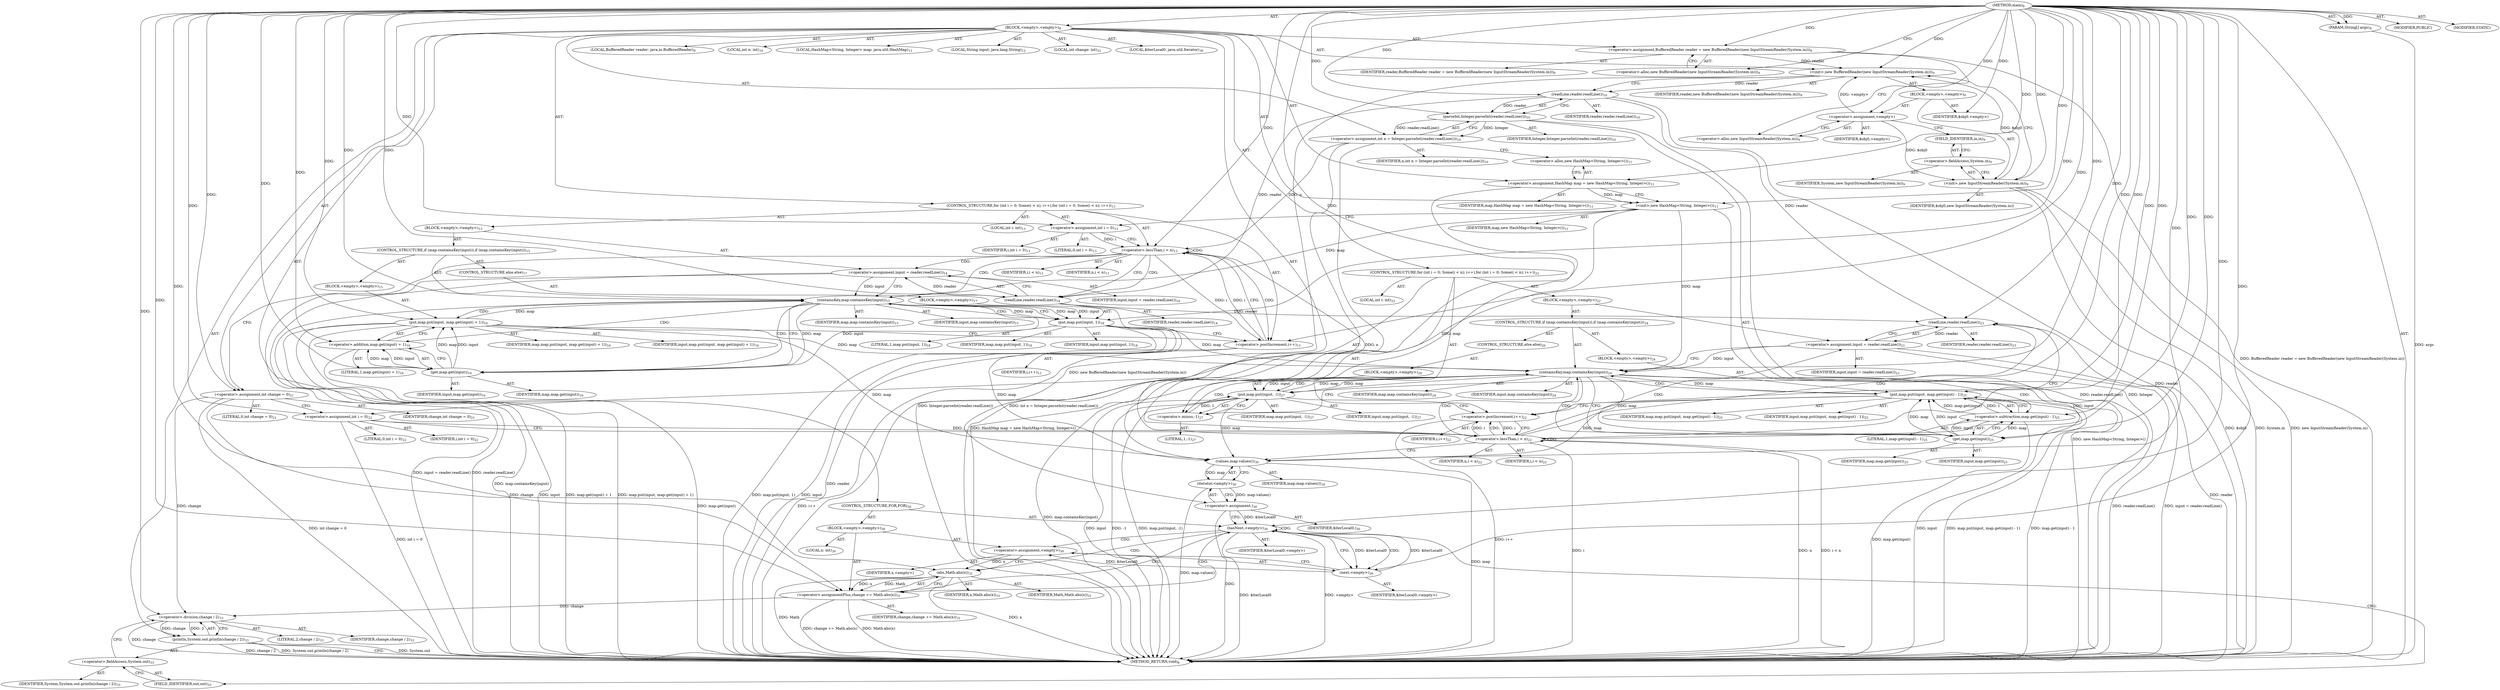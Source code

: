 digraph "main" {  
"21" [label = <(METHOD,main)<SUB>8</SUB>> ]
"22" [label = <(PARAM,String[] args)<SUB>8</SUB>> ]
"23" [label = <(BLOCK,&lt;empty&gt;,&lt;empty&gt;)<SUB>8</SUB>> ]
"4" [label = <(LOCAL,BufferedReader reader: java.io.BufferedReader)<SUB>9</SUB>> ]
"24" [label = <(&lt;operator&gt;.assignment,BufferedReader reader = new BufferedReader(new InputStreamReader(System.in)))<SUB>9</SUB>> ]
"25" [label = <(IDENTIFIER,reader,BufferedReader reader = new BufferedReader(new InputStreamReader(System.in)))<SUB>9</SUB>> ]
"26" [label = <(&lt;operator&gt;.alloc,new BufferedReader(new InputStreamReader(System.in)))<SUB>9</SUB>> ]
"27" [label = <(&lt;init&gt;,new BufferedReader(new InputStreamReader(System.in)))<SUB>9</SUB>> ]
"3" [label = <(IDENTIFIER,reader,new BufferedReader(new InputStreamReader(System.in)))<SUB>9</SUB>> ]
"28" [label = <(BLOCK,&lt;empty&gt;,&lt;empty&gt;)<SUB>9</SUB>> ]
"29" [label = <(&lt;operator&gt;.assignment,&lt;empty&gt;)> ]
"30" [label = <(IDENTIFIER,$obj0,&lt;empty&gt;)> ]
"31" [label = <(&lt;operator&gt;.alloc,new InputStreamReader(System.in))<SUB>9</SUB>> ]
"32" [label = <(&lt;init&gt;,new InputStreamReader(System.in))<SUB>9</SUB>> ]
"33" [label = <(IDENTIFIER,$obj0,new InputStreamReader(System.in))> ]
"34" [label = <(&lt;operator&gt;.fieldAccess,System.in)<SUB>9</SUB>> ]
"35" [label = <(IDENTIFIER,System,new InputStreamReader(System.in))<SUB>9</SUB>> ]
"36" [label = <(FIELD_IDENTIFIER,in,in)<SUB>9</SUB>> ]
"37" [label = <(IDENTIFIER,$obj0,&lt;empty&gt;)> ]
"38" [label = <(LOCAL,int n: int)<SUB>10</SUB>> ]
"39" [label = <(&lt;operator&gt;.assignment,int n = Integer.parseInt(reader.readLine()))<SUB>10</SUB>> ]
"40" [label = <(IDENTIFIER,n,int n = Integer.parseInt(reader.readLine()))<SUB>10</SUB>> ]
"41" [label = <(parseInt,Integer.parseInt(reader.readLine()))<SUB>10</SUB>> ]
"42" [label = <(IDENTIFIER,Integer,Integer.parseInt(reader.readLine()))<SUB>10</SUB>> ]
"43" [label = <(readLine,reader.readLine())<SUB>10</SUB>> ]
"44" [label = <(IDENTIFIER,reader,reader.readLine())<SUB>10</SUB>> ]
"6" [label = <(LOCAL,HashMap&lt;String, Integer&gt; map: java.util.HashMap)<SUB>11</SUB>> ]
"45" [label = <(&lt;operator&gt;.assignment,HashMap map = new HashMap&lt;String, Integer&gt;())<SUB>11</SUB>> ]
"46" [label = <(IDENTIFIER,map,HashMap map = new HashMap&lt;String, Integer&gt;())<SUB>11</SUB>> ]
"47" [label = <(&lt;operator&gt;.alloc,new HashMap&lt;String, Integer&gt;())<SUB>11</SUB>> ]
"48" [label = <(&lt;init&gt;,new HashMap&lt;String, Integer&gt;())<SUB>11</SUB>> ]
"5" [label = <(IDENTIFIER,map,new HashMap&lt;String, Integer&gt;())<SUB>11</SUB>> ]
"49" [label = <(LOCAL,String input: java.lang.String)<SUB>12</SUB>> ]
"50" [label = <(CONTROL_STRUCTURE,for (int i = 0; Some(i &lt; n); i++),for (int i = 0; Some(i &lt; n); i++))<SUB>13</SUB>> ]
"51" [label = <(LOCAL,int i: int)<SUB>13</SUB>> ]
"52" [label = <(&lt;operator&gt;.assignment,int i = 0)<SUB>13</SUB>> ]
"53" [label = <(IDENTIFIER,i,int i = 0)<SUB>13</SUB>> ]
"54" [label = <(LITERAL,0,int i = 0)<SUB>13</SUB>> ]
"55" [label = <(&lt;operator&gt;.lessThan,i &lt; n)<SUB>13</SUB>> ]
"56" [label = <(IDENTIFIER,i,i &lt; n)<SUB>13</SUB>> ]
"57" [label = <(IDENTIFIER,n,i &lt; n)<SUB>13</SUB>> ]
"58" [label = <(&lt;operator&gt;.postIncrement,i++)<SUB>13</SUB>> ]
"59" [label = <(IDENTIFIER,i,i++)<SUB>13</SUB>> ]
"60" [label = <(BLOCK,&lt;empty&gt;,&lt;empty&gt;)<SUB>13</SUB>> ]
"61" [label = <(&lt;operator&gt;.assignment,input = reader.readLine())<SUB>14</SUB>> ]
"62" [label = <(IDENTIFIER,input,input = reader.readLine())<SUB>14</SUB>> ]
"63" [label = <(readLine,reader.readLine())<SUB>14</SUB>> ]
"64" [label = <(IDENTIFIER,reader,reader.readLine())<SUB>14</SUB>> ]
"65" [label = <(CONTROL_STRUCTURE,if (map.containsKey(input)),if (map.containsKey(input)))<SUB>15</SUB>> ]
"66" [label = <(containsKey,map.containsKey(input))<SUB>15</SUB>> ]
"67" [label = <(IDENTIFIER,map,map.containsKey(input))<SUB>15</SUB>> ]
"68" [label = <(IDENTIFIER,input,map.containsKey(input))<SUB>15</SUB>> ]
"69" [label = <(BLOCK,&lt;empty&gt;,&lt;empty&gt;)<SUB>15</SUB>> ]
"70" [label = <(put,map.put(input, map.get(input) + 1))<SUB>16</SUB>> ]
"71" [label = <(IDENTIFIER,map,map.put(input, map.get(input) + 1))<SUB>16</SUB>> ]
"72" [label = <(IDENTIFIER,input,map.put(input, map.get(input) + 1))<SUB>16</SUB>> ]
"73" [label = <(&lt;operator&gt;.addition,map.get(input) + 1)<SUB>16</SUB>> ]
"74" [label = <(get,map.get(input))<SUB>16</SUB>> ]
"75" [label = <(IDENTIFIER,map,map.get(input))<SUB>16</SUB>> ]
"76" [label = <(IDENTIFIER,input,map.get(input))<SUB>16</SUB>> ]
"77" [label = <(LITERAL,1,map.get(input) + 1)<SUB>16</SUB>> ]
"78" [label = <(CONTROL_STRUCTURE,else,else)<SUB>17</SUB>> ]
"79" [label = <(BLOCK,&lt;empty&gt;,&lt;empty&gt;)<SUB>17</SUB>> ]
"80" [label = <(put,map.put(input, 1))<SUB>18</SUB>> ]
"81" [label = <(IDENTIFIER,map,map.put(input, 1))<SUB>18</SUB>> ]
"82" [label = <(IDENTIFIER,input,map.put(input, 1))<SUB>18</SUB>> ]
"83" [label = <(LITERAL,1,map.put(input, 1))<SUB>18</SUB>> ]
"84" [label = <(LOCAL,int change: int)<SUB>21</SUB>> ]
"85" [label = <(&lt;operator&gt;.assignment,int change = 0)<SUB>21</SUB>> ]
"86" [label = <(IDENTIFIER,change,int change = 0)<SUB>21</SUB>> ]
"87" [label = <(LITERAL,0,int change = 0)<SUB>21</SUB>> ]
"88" [label = <(CONTROL_STRUCTURE,for (int i = 0; Some(i &lt; n); i++),for (int i = 0; Some(i &lt; n); i++))<SUB>22</SUB>> ]
"89" [label = <(LOCAL,int i: int)<SUB>22</SUB>> ]
"90" [label = <(&lt;operator&gt;.assignment,int i = 0)<SUB>22</SUB>> ]
"91" [label = <(IDENTIFIER,i,int i = 0)<SUB>22</SUB>> ]
"92" [label = <(LITERAL,0,int i = 0)<SUB>22</SUB>> ]
"93" [label = <(&lt;operator&gt;.lessThan,i &lt; n)<SUB>22</SUB>> ]
"94" [label = <(IDENTIFIER,i,i &lt; n)<SUB>22</SUB>> ]
"95" [label = <(IDENTIFIER,n,i &lt; n)<SUB>22</SUB>> ]
"96" [label = <(&lt;operator&gt;.postIncrement,i++)<SUB>22</SUB>> ]
"97" [label = <(IDENTIFIER,i,i++)<SUB>22</SUB>> ]
"98" [label = <(BLOCK,&lt;empty&gt;,&lt;empty&gt;)<SUB>22</SUB>> ]
"99" [label = <(&lt;operator&gt;.assignment,input = reader.readLine())<SUB>23</SUB>> ]
"100" [label = <(IDENTIFIER,input,input = reader.readLine())<SUB>23</SUB>> ]
"101" [label = <(readLine,reader.readLine())<SUB>23</SUB>> ]
"102" [label = <(IDENTIFIER,reader,reader.readLine())<SUB>23</SUB>> ]
"103" [label = <(CONTROL_STRUCTURE,if (map.containsKey(input)),if (map.containsKey(input)))<SUB>24</SUB>> ]
"104" [label = <(containsKey,map.containsKey(input))<SUB>24</SUB>> ]
"105" [label = <(IDENTIFIER,map,map.containsKey(input))<SUB>24</SUB>> ]
"106" [label = <(IDENTIFIER,input,map.containsKey(input))<SUB>24</SUB>> ]
"107" [label = <(BLOCK,&lt;empty&gt;,&lt;empty&gt;)<SUB>24</SUB>> ]
"108" [label = <(put,map.put(input, map.get(input) - 1))<SUB>25</SUB>> ]
"109" [label = <(IDENTIFIER,map,map.put(input, map.get(input) - 1))<SUB>25</SUB>> ]
"110" [label = <(IDENTIFIER,input,map.put(input, map.get(input) - 1))<SUB>25</SUB>> ]
"111" [label = <(&lt;operator&gt;.subtraction,map.get(input) - 1)<SUB>25</SUB>> ]
"112" [label = <(get,map.get(input))<SUB>25</SUB>> ]
"113" [label = <(IDENTIFIER,map,map.get(input))<SUB>25</SUB>> ]
"114" [label = <(IDENTIFIER,input,map.get(input))<SUB>25</SUB>> ]
"115" [label = <(LITERAL,1,map.get(input) - 1)<SUB>25</SUB>> ]
"116" [label = <(CONTROL_STRUCTURE,else,else)<SUB>26</SUB>> ]
"117" [label = <(BLOCK,&lt;empty&gt;,&lt;empty&gt;)<SUB>26</SUB>> ]
"118" [label = <(put,map.put(input, -1))<SUB>27</SUB>> ]
"119" [label = <(IDENTIFIER,map,map.put(input, -1))<SUB>27</SUB>> ]
"120" [label = <(IDENTIFIER,input,map.put(input, -1))<SUB>27</SUB>> ]
"121" [label = <(&lt;operator&gt;.minus,-1)<SUB>27</SUB>> ]
"122" [label = <(LITERAL,1,-1)<SUB>27</SUB>> ]
"123" [label = <(LOCAL,$iterLocal0: java.util.Iterator)<SUB>30</SUB>> ]
"124" [label = <(&lt;operator&gt;.assignment,)<SUB>30</SUB>> ]
"125" [label = <(IDENTIFIER,$iterLocal0,)<SUB>30</SUB>> ]
"126" [label = <(iterator,&lt;empty&gt;)<SUB>30</SUB>> ]
"127" [label = <(values,map.values())<SUB>30</SUB>> ]
"128" [label = <(IDENTIFIER,map,map.values())<SUB>30</SUB>> ]
"129" [label = <(CONTROL_STRUCTURE,FOR,FOR)<SUB>30</SUB>> ]
"130" [label = <(hasNext,&lt;empty&gt;)<SUB>30</SUB>> ]
"131" [label = <(IDENTIFIER,$iterLocal0,&lt;empty&gt;)> ]
"132" [label = <(BLOCK,&lt;empty&gt;,&lt;empty&gt;)<SUB>30</SUB>> ]
"133" [label = <(LOCAL,x: int)<SUB>30</SUB>> ]
"134" [label = <(&lt;operator&gt;.assignment,&lt;empty&gt;)<SUB>30</SUB>> ]
"135" [label = <(IDENTIFIER,x,&lt;empty&gt;)> ]
"136" [label = <(next,&lt;empty&gt;)<SUB>30</SUB>> ]
"137" [label = <(IDENTIFIER,$iterLocal0,&lt;empty&gt;)> ]
"138" [label = <(&lt;operator&gt;.assignmentPlus,change += Math.abs(x))<SUB>31</SUB>> ]
"139" [label = <(IDENTIFIER,change,change += Math.abs(x))<SUB>31</SUB>> ]
"140" [label = <(abs,Math.abs(x))<SUB>31</SUB>> ]
"141" [label = <(IDENTIFIER,Math,Math.abs(x))<SUB>31</SUB>> ]
"142" [label = <(IDENTIFIER,x,Math.abs(x))<SUB>31</SUB>> ]
"143" [label = <(println,System.out.println(change / 2))<SUB>33</SUB>> ]
"144" [label = <(&lt;operator&gt;.fieldAccess,System.out)<SUB>33</SUB>> ]
"145" [label = <(IDENTIFIER,System,System.out.println(change / 2))<SUB>33</SUB>> ]
"146" [label = <(FIELD_IDENTIFIER,out,out)<SUB>33</SUB>> ]
"147" [label = <(&lt;operator&gt;.division,change / 2)<SUB>33</SUB>> ]
"148" [label = <(IDENTIFIER,change,change / 2)<SUB>33</SUB>> ]
"149" [label = <(LITERAL,2,change / 2)<SUB>33</SUB>> ]
"150" [label = <(MODIFIER,PUBLIC)> ]
"151" [label = <(MODIFIER,STATIC)> ]
"152" [label = <(METHOD_RETURN,void)<SUB>8</SUB>> ]
  "21" -> "22"  [ label = "AST: "] 
  "21" -> "23"  [ label = "AST: "] 
  "21" -> "150"  [ label = "AST: "] 
  "21" -> "151"  [ label = "AST: "] 
  "21" -> "152"  [ label = "AST: "] 
  "23" -> "4"  [ label = "AST: "] 
  "23" -> "24"  [ label = "AST: "] 
  "23" -> "27"  [ label = "AST: "] 
  "23" -> "38"  [ label = "AST: "] 
  "23" -> "39"  [ label = "AST: "] 
  "23" -> "6"  [ label = "AST: "] 
  "23" -> "45"  [ label = "AST: "] 
  "23" -> "48"  [ label = "AST: "] 
  "23" -> "49"  [ label = "AST: "] 
  "23" -> "50"  [ label = "AST: "] 
  "23" -> "84"  [ label = "AST: "] 
  "23" -> "85"  [ label = "AST: "] 
  "23" -> "88"  [ label = "AST: "] 
  "23" -> "123"  [ label = "AST: "] 
  "23" -> "124"  [ label = "AST: "] 
  "23" -> "129"  [ label = "AST: "] 
  "23" -> "143"  [ label = "AST: "] 
  "24" -> "25"  [ label = "AST: "] 
  "24" -> "26"  [ label = "AST: "] 
  "27" -> "3"  [ label = "AST: "] 
  "27" -> "28"  [ label = "AST: "] 
  "28" -> "29"  [ label = "AST: "] 
  "28" -> "32"  [ label = "AST: "] 
  "28" -> "37"  [ label = "AST: "] 
  "29" -> "30"  [ label = "AST: "] 
  "29" -> "31"  [ label = "AST: "] 
  "32" -> "33"  [ label = "AST: "] 
  "32" -> "34"  [ label = "AST: "] 
  "34" -> "35"  [ label = "AST: "] 
  "34" -> "36"  [ label = "AST: "] 
  "39" -> "40"  [ label = "AST: "] 
  "39" -> "41"  [ label = "AST: "] 
  "41" -> "42"  [ label = "AST: "] 
  "41" -> "43"  [ label = "AST: "] 
  "43" -> "44"  [ label = "AST: "] 
  "45" -> "46"  [ label = "AST: "] 
  "45" -> "47"  [ label = "AST: "] 
  "48" -> "5"  [ label = "AST: "] 
  "50" -> "51"  [ label = "AST: "] 
  "50" -> "52"  [ label = "AST: "] 
  "50" -> "55"  [ label = "AST: "] 
  "50" -> "58"  [ label = "AST: "] 
  "50" -> "60"  [ label = "AST: "] 
  "52" -> "53"  [ label = "AST: "] 
  "52" -> "54"  [ label = "AST: "] 
  "55" -> "56"  [ label = "AST: "] 
  "55" -> "57"  [ label = "AST: "] 
  "58" -> "59"  [ label = "AST: "] 
  "60" -> "61"  [ label = "AST: "] 
  "60" -> "65"  [ label = "AST: "] 
  "61" -> "62"  [ label = "AST: "] 
  "61" -> "63"  [ label = "AST: "] 
  "63" -> "64"  [ label = "AST: "] 
  "65" -> "66"  [ label = "AST: "] 
  "65" -> "69"  [ label = "AST: "] 
  "65" -> "78"  [ label = "AST: "] 
  "66" -> "67"  [ label = "AST: "] 
  "66" -> "68"  [ label = "AST: "] 
  "69" -> "70"  [ label = "AST: "] 
  "70" -> "71"  [ label = "AST: "] 
  "70" -> "72"  [ label = "AST: "] 
  "70" -> "73"  [ label = "AST: "] 
  "73" -> "74"  [ label = "AST: "] 
  "73" -> "77"  [ label = "AST: "] 
  "74" -> "75"  [ label = "AST: "] 
  "74" -> "76"  [ label = "AST: "] 
  "78" -> "79"  [ label = "AST: "] 
  "79" -> "80"  [ label = "AST: "] 
  "80" -> "81"  [ label = "AST: "] 
  "80" -> "82"  [ label = "AST: "] 
  "80" -> "83"  [ label = "AST: "] 
  "85" -> "86"  [ label = "AST: "] 
  "85" -> "87"  [ label = "AST: "] 
  "88" -> "89"  [ label = "AST: "] 
  "88" -> "90"  [ label = "AST: "] 
  "88" -> "93"  [ label = "AST: "] 
  "88" -> "96"  [ label = "AST: "] 
  "88" -> "98"  [ label = "AST: "] 
  "90" -> "91"  [ label = "AST: "] 
  "90" -> "92"  [ label = "AST: "] 
  "93" -> "94"  [ label = "AST: "] 
  "93" -> "95"  [ label = "AST: "] 
  "96" -> "97"  [ label = "AST: "] 
  "98" -> "99"  [ label = "AST: "] 
  "98" -> "103"  [ label = "AST: "] 
  "99" -> "100"  [ label = "AST: "] 
  "99" -> "101"  [ label = "AST: "] 
  "101" -> "102"  [ label = "AST: "] 
  "103" -> "104"  [ label = "AST: "] 
  "103" -> "107"  [ label = "AST: "] 
  "103" -> "116"  [ label = "AST: "] 
  "104" -> "105"  [ label = "AST: "] 
  "104" -> "106"  [ label = "AST: "] 
  "107" -> "108"  [ label = "AST: "] 
  "108" -> "109"  [ label = "AST: "] 
  "108" -> "110"  [ label = "AST: "] 
  "108" -> "111"  [ label = "AST: "] 
  "111" -> "112"  [ label = "AST: "] 
  "111" -> "115"  [ label = "AST: "] 
  "112" -> "113"  [ label = "AST: "] 
  "112" -> "114"  [ label = "AST: "] 
  "116" -> "117"  [ label = "AST: "] 
  "117" -> "118"  [ label = "AST: "] 
  "118" -> "119"  [ label = "AST: "] 
  "118" -> "120"  [ label = "AST: "] 
  "118" -> "121"  [ label = "AST: "] 
  "121" -> "122"  [ label = "AST: "] 
  "124" -> "125"  [ label = "AST: "] 
  "124" -> "126"  [ label = "AST: "] 
  "126" -> "127"  [ label = "AST: "] 
  "127" -> "128"  [ label = "AST: "] 
  "129" -> "130"  [ label = "AST: "] 
  "129" -> "132"  [ label = "AST: "] 
  "130" -> "131"  [ label = "AST: "] 
  "132" -> "133"  [ label = "AST: "] 
  "132" -> "134"  [ label = "AST: "] 
  "132" -> "138"  [ label = "AST: "] 
  "134" -> "135"  [ label = "AST: "] 
  "134" -> "136"  [ label = "AST: "] 
  "136" -> "137"  [ label = "AST: "] 
  "138" -> "139"  [ label = "AST: "] 
  "138" -> "140"  [ label = "AST: "] 
  "140" -> "141"  [ label = "AST: "] 
  "140" -> "142"  [ label = "AST: "] 
  "143" -> "144"  [ label = "AST: "] 
  "143" -> "147"  [ label = "AST: "] 
  "144" -> "145"  [ label = "AST: "] 
  "144" -> "146"  [ label = "AST: "] 
  "147" -> "148"  [ label = "AST: "] 
  "147" -> "149"  [ label = "AST: "] 
  "24" -> "31"  [ label = "CFG: "] 
  "27" -> "43"  [ label = "CFG: "] 
  "39" -> "47"  [ label = "CFG: "] 
  "45" -> "48"  [ label = "CFG: "] 
  "48" -> "52"  [ label = "CFG: "] 
  "85" -> "90"  [ label = "CFG: "] 
  "124" -> "130"  [ label = "CFG: "] 
  "143" -> "152"  [ label = "CFG: "] 
  "26" -> "24"  [ label = "CFG: "] 
  "41" -> "39"  [ label = "CFG: "] 
  "47" -> "45"  [ label = "CFG: "] 
  "52" -> "55"  [ label = "CFG: "] 
  "55" -> "63"  [ label = "CFG: "] 
  "55" -> "85"  [ label = "CFG: "] 
  "58" -> "55"  [ label = "CFG: "] 
  "90" -> "93"  [ label = "CFG: "] 
  "93" -> "101"  [ label = "CFG: "] 
  "93" -> "127"  [ label = "CFG: "] 
  "96" -> "93"  [ label = "CFG: "] 
  "126" -> "124"  [ label = "CFG: "] 
  "130" -> "136"  [ label = "CFG: "] 
  "130" -> "146"  [ label = "CFG: "] 
  "144" -> "147"  [ label = "CFG: "] 
  "147" -> "143"  [ label = "CFG: "] 
  "29" -> "36"  [ label = "CFG: "] 
  "32" -> "27"  [ label = "CFG: "] 
  "43" -> "41"  [ label = "CFG: "] 
  "61" -> "66"  [ label = "CFG: "] 
  "99" -> "104"  [ label = "CFG: "] 
  "127" -> "126"  [ label = "CFG: "] 
  "134" -> "140"  [ label = "CFG: "] 
  "138" -> "130"  [ label = "CFG: "] 
  "146" -> "144"  [ label = "CFG: "] 
  "31" -> "29"  [ label = "CFG: "] 
  "34" -> "32"  [ label = "CFG: "] 
  "63" -> "61"  [ label = "CFG: "] 
  "66" -> "74"  [ label = "CFG: "] 
  "66" -> "80"  [ label = "CFG: "] 
  "101" -> "99"  [ label = "CFG: "] 
  "104" -> "112"  [ label = "CFG: "] 
  "104" -> "121"  [ label = "CFG: "] 
  "136" -> "134"  [ label = "CFG: "] 
  "140" -> "138"  [ label = "CFG: "] 
  "36" -> "34"  [ label = "CFG: "] 
  "70" -> "58"  [ label = "CFG: "] 
  "108" -> "96"  [ label = "CFG: "] 
  "73" -> "70"  [ label = "CFG: "] 
  "80" -> "58"  [ label = "CFG: "] 
  "111" -> "108"  [ label = "CFG: "] 
  "118" -> "96"  [ label = "CFG: "] 
  "74" -> "73"  [ label = "CFG: "] 
  "112" -> "111"  [ label = "CFG: "] 
  "121" -> "118"  [ label = "CFG: "] 
  "21" -> "26"  [ label = "CFG: "] 
  "22" -> "152"  [ label = "DDG: args"] 
  "24" -> "152"  [ label = "DDG: BufferedReader reader = new BufferedReader(new InputStreamReader(System.in))"] 
  "32" -> "152"  [ label = "DDG: $obj0"] 
  "32" -> "152"  [ label = "DDG: System.in"] 
  "32" -> "152"  [ label = "DDG: new InputStreamReader(System.in)"] 
  "27" -> "152"  [ label = "DDG: new BufferedReader(new InputStreamReader(System.in))"] 
  "43" -> "152"  [ label = "DDG: reader"] 
  "41" -> "152"  [ label = "DDG: reader.readLine()"] 
  "39" -> "152"  [ label = "DDG: Integer.parseInt(reader.readLine())"] 
  "39" -> "152"  [ label = "DDG: int n = Integer.parseInt(reader.readLine())"] 
  "45" -> "152"  [ label = "DDG: HashMap map = new HashMap&lt;String, Integer&gt;()"] 
  "48" -> "152"  [ label = "DDG: new HashMap&lt;String, Integer&gt;()"] 
  "85" -> "152"  [ label = "DDG: int change = 0"] 
  "90" -> "152"  [ label = "DDG: int i = 0"] 
  "93" -> "152"  [ label = "DDG: i"] 
  "93" -> "152"  [ label = "DDG: n"] 
  "93" -> "152"  [ label = "DDG: i &lt; n"] 
  "127" -> "152"  [ label = "DDG: map"] 
  "126" -> "152"  [ label = "DDG: map.values()"] 
  "124" -> "152"  [ label = "DDG: "] 
  "130" -> "152"  [ label = "DDG: $iterLocal0"] 
  "130" -> "152"  [ label = "DDG: &lt;empty&gt;"] 
  "143" -> "152"  [ label = "DDG: System.out"] 
  "147" -> "152"  [ label = "DDG: change"] 
  "143" -> "152"  [ label = "DDG: change / 2"] 
  "143" -> "152"  [ label = "DDG: System.out.println(change / 2)"] 
  "140" -> "152"  [ label = "DDG: x"] 
  "138" -> "152"  [ label = "DDG: Math.abs(x)"] 
  "138" -> "152"  [ label = "DDG: change += Math.abs(x)"] 
  "101" -> "152"  [ label = "DDG: reader"] 
  "99" -> "152"  [ label = "DDG: reader.readLine()"] 
  "99" -> "152"  [ label = "DDG: input = reader.readLine()"] 
  "104" -> "152"  [ label = "DDG: map.containsKey(input)"] 
  "118" -> "152"  [ label = "DDG: input"] 
  "118" -> "152"  [ label = "DDG: -1"] 
  "118" -> "152"  [ label = "DDG: map.put(input, -1)"] 
  "108" -> "152"  [ label = "DDG: input"] 
  "111" -> "152"  [ label = "DDG: map.get(input)"] 
  "108" -> "152"  [ label = "DDG: map.get(input) - 1"] 
  "108" -> "152"  [ label = "DDG: map.put(input, map.get(input) - 1)"] 
  "96" -> "152"  [ label = "DDG: i++"] 
  "63" -> "152"  [ label = "DDG: reader"] 
  "61" -> "152"  [ label = "DDG: reader.readLine()"] 
  "61" -> "152"  [ label = "DDG: input = reader.readLine()"] 
  "66" -> "152"  [ label = "DDG: map.containsKey(input)"] 
  "80" -> "152"  [ label = "DDG: input"] 
  "80" -> "152"  [ label = "DDG: map.put(input, 1)"] 
  "70" -> "152"  [ label = "DDG: input"] 
  "73" -> "152"  [ label = "DDG: map.get(input)"] 
  "70" -> "152"  [ label = "DDG: map.get(input) + 1"] 
  "70" -> "152"  [ label = "DDG: map.put(input, map.get(input) + 1)"] 
  "58" -> "152"  [ label = "DDG: i++"] 
  "140" -> "152"  [ label = "DDG: Math"] 
  "41" -> "152"  [ label = "DDG: Integer"] 
  "21" -> "22"  [ label = "DDG: "] 
  "21" -> "24"  [ label = "DDG: "] 
  "41" -> "39"  [ label = "DDG: Integer"] 
  "41" -> "39"  [ label = "DDG: reader.readLine()"] 
  "21" -> "45"  [ label = "DDG: "] 
  "21" -> "85"  [ label = "DDG: "] 
  "126" -> "124"  [ label = "DDG: map.values()"] 
  "24" -> "27"  [ label = "DDG: reader"] 
  "21" -> "27"  [ label = "DDG: "] 
  "29" -> "27"  [ label = "DDG: &lt;empty&gt;"] 
  "32" -> "27"  [ label = "DDG: $obj0"] 
  "45" -> "48"  [ label = "DDG: map"] 
  "21" -> "48"  [ label = "DDG: "] 
  "21" -> "52"  [ label = "DDG: "] 
  "21" -> "90"  [ label = "DDG: "] 
  "147" -> "143"  [ label = "DDG: change"] 
  "147" -> "143"  [ label = "DDG: 2"] 
  "21" -> "29"  [ label = "DDG: "] 
  "21" -> "37"  [ label = "DDG: "] 
  "21" -> "41"  [ label = "DDG: "] 
  "43" -> "41"  [ label = "DDG: reader"] 
  "52" -> "55"  [ label = "DDG: i"] 
  "58" -> "55"  [ label = "DDG: i"] 
  "21" -> "55"  [ label = "DDG: "] 
  "39" -> "55"  [ label = "DDG: n"] 
  "55" -> "58"  [ label = "DDG: i"] 
  "21" -> "58"  [ label = "DDG: "] 
  "63" -> "61"  [ label = "DDG: reader"] 
  "90" -> "93"  [ label = "DDG: i"] 
  "96" -> "93"  [ label = "DDG: i"] 
  "21" -> "93"  [ label = "DDG: "] 
  "55" -> "93"  [ label = "DDG: n"] 
  "93" -> "96"  [ label = "DDG: i"] 
  "21" -> "96"  [ label = "DDG: "] 
  "101" -> "99"  [ label = "DDG: reader"] 
  "127" -> "126"  [ label = "DDG: map"] 
  "124" -> "130"  [ label = "DDG: $iterLocal0"] 
  "136" -> "130"  [ label = "DDG: $iterLocal0"] 
  "21" -> "130"  [ label = "DDG: "] 
  "136" -> "134"  [ label = "DDG: $iterLocal0"] 
  "140" -> "138"  [ label = "DDG: Math"] 
  "140" -> "138"  [ label = "DDG: x"] 
  "85" -> "147"  [ label = "DDG: change"] 
  "138" -> "147"  [ label = "DDG: change"] 
  "21" -> "147"  [ label = "DDG: "] 
  "29" -> "32"  [ label = "DDG: $obj0"] 
  "21" -> "32"  [ label = "DDG: "] 
  "27" -> "43"  [ label = "DDG: reader"] 
  "21" -> "43"  [ label = "DDG: "] 
  "48" -> "127"  [ label = "DDG: map"] 
  "118" -> "127"  [ label = "DDG: map"] 
  "108" -> "127"  [ label = "DDG: map"] 
  "80" -> "127"  [ label = "DDG: map"] 
  "70" -> "127"  [ label = "DDG: map"] 
  "21" -> "127"  [ label = "DDG: "] 
  "85" -> "138"  [ label = "DDG: change"] 
  "21" -> "138"  [ label = "DDG: "] 
  "43" -> "63"  [ label = "DDG: reader"] 
  "21" -> "63"  [ label = "DDG: "] 
  "48" -> "66"  [ label = "DDG: map"] 
  "80" -> "66"  [ label = "DDG: map"] 
  "70" -> "66"  [ label = "DDG: map"] 
  "21" -> "66"  [ label = "DDG: "] 
  "61" -> "66"  [ label = "DDG: input"] 
  "43" -> "101"  [ label = "DDG: reader"] 
  "63" -> "101"  [ label = "DDG: reader"] 
  "21" -> "101"  [ label = "DDG: "] 
  "48" -> "104"  [ label = "DDG: map"] 
  "118" -> "104"  [ label = "DDG: map"] 
  "108" -> "104"  [ label = "DDG: map"] 
  "80" -> "104"  [ label = "DDG: map"] 
  "70" -> "104"  [ label = "DDG: map"] 
  "21" -> "104"  [ label = "DDG: "] 
  "99" -> "104"  [ label = "DDG: input"] 
  "130" -> "136"  [ label = "DDG: $iterLocal0"] 
  "21" -> "136"  [ label = "DDG: "] 
  "21" -> "140"  [ label = "DDG: "] 
  "134" -> "140"  [ label = "DDG: x"] 
  "74" -> "70"  [ label = "DDG: map"] 
  "21" -> "70"  [ label = "DDG: "] 
  "74" -> "70"  [ label = "DDG: input"] 
  "112" -> "108"  [ label = "DDG: map"] 
  "21" -> "108"  [ label = "DDG: "] 
  "112" -> "108"  [ label = "DDG: input"] 
  "111" -> "108"  [ label = "DDG: map.get(input)"] 
  "111" -> "108"  [ label = "DDG: 1"] 
  "74" -> "73"  [ label = "DDG: map"] 
  "74" -> "73"  [ label = "DDG: input"] 
  "21" -> "73"  [ label = "DDG: "] 
  "66" -> "80"  [ label = "DDG: map"] 
  "21" -> "80"  [ label = "DDG: "] 
  "66" -> "80"  [ label = "DDG: input"] 
  "112" -> "111"  [ label = "DDG: map"] 
  "112" -> "111"  [ label = "DDG: input"] 
  "21" -> "111"  [ label = "DDG: "] 
  "104" -> "118"  [ label = "DDG: map"] 
  "21" -> "118"  [ label = "DDG: "] 
  "104" -> "118"  [ label = "DDG: input"] 
  "121" -> "118"  [ label = "DDG: 1"] 
  "66" -> "74"  [ label = "DDG: map"] 
  "21" -> "74"  [ label = "DDG: "] 
  "66" -> "74"  [ label = "DDG: input"] 
  "104" -> "112"  [ label = "DDG: map"] 
  "21" -> "112"  [ label = "DDG: "] 
  "104" -> "112"  [ label = "DDG: input"] 
  "21" -> "121"  [ label = "DDG: "] 
  "55" -> "66"  [ label = "CDG: "] 
  "55" -> "58"  [ label = "CDG: "] 
  "55" -> "61"  [ label = "CDG: "] 
  "55" -> "63"  [ label = "CDG: "] 
  "55" -> "55"  [ label = "CDG: "] 
  "93" -> "96"  [ label = "CDG: "] 
  "93" -> "99"  [ label = "CDG: "] 
  "93" -> "104"  [ label = "CDG: "] 
  "93" -> "93"  [ label = "CDG: "] 
  "93" -> "101"  [ label = "CDG: "] 
  "130" -> "136"  [ label = "CDG: "] 
  "130" -> "134"  [ label = "CDG: "] 
  "130" -> "138"  [ label = "CDG: "] 
  "130" -> "140"  [ label = "CDG: "] 
  "130" -> "130"  [ label = "CDG: "] 
  "66" -> "73"  [ label = "CDG: "] 
  "66" -> "74"  [ label = "CDG: "] 
  "66" -> "80"  [ label = "CDG: "] 
  "66" -> "70"  [ label = "CDG: "] 
  "104" -> "121"  [ label = "CDG: "] 
  "104" -> "112"  [ label = "CDG: "] 
  "104" -> "118"  [ label = "CDG: "] 
  "104" -> "108"  [ label = "CDG: "] 
  "104" -> "111"  [ label = "CDG: "] 
}
